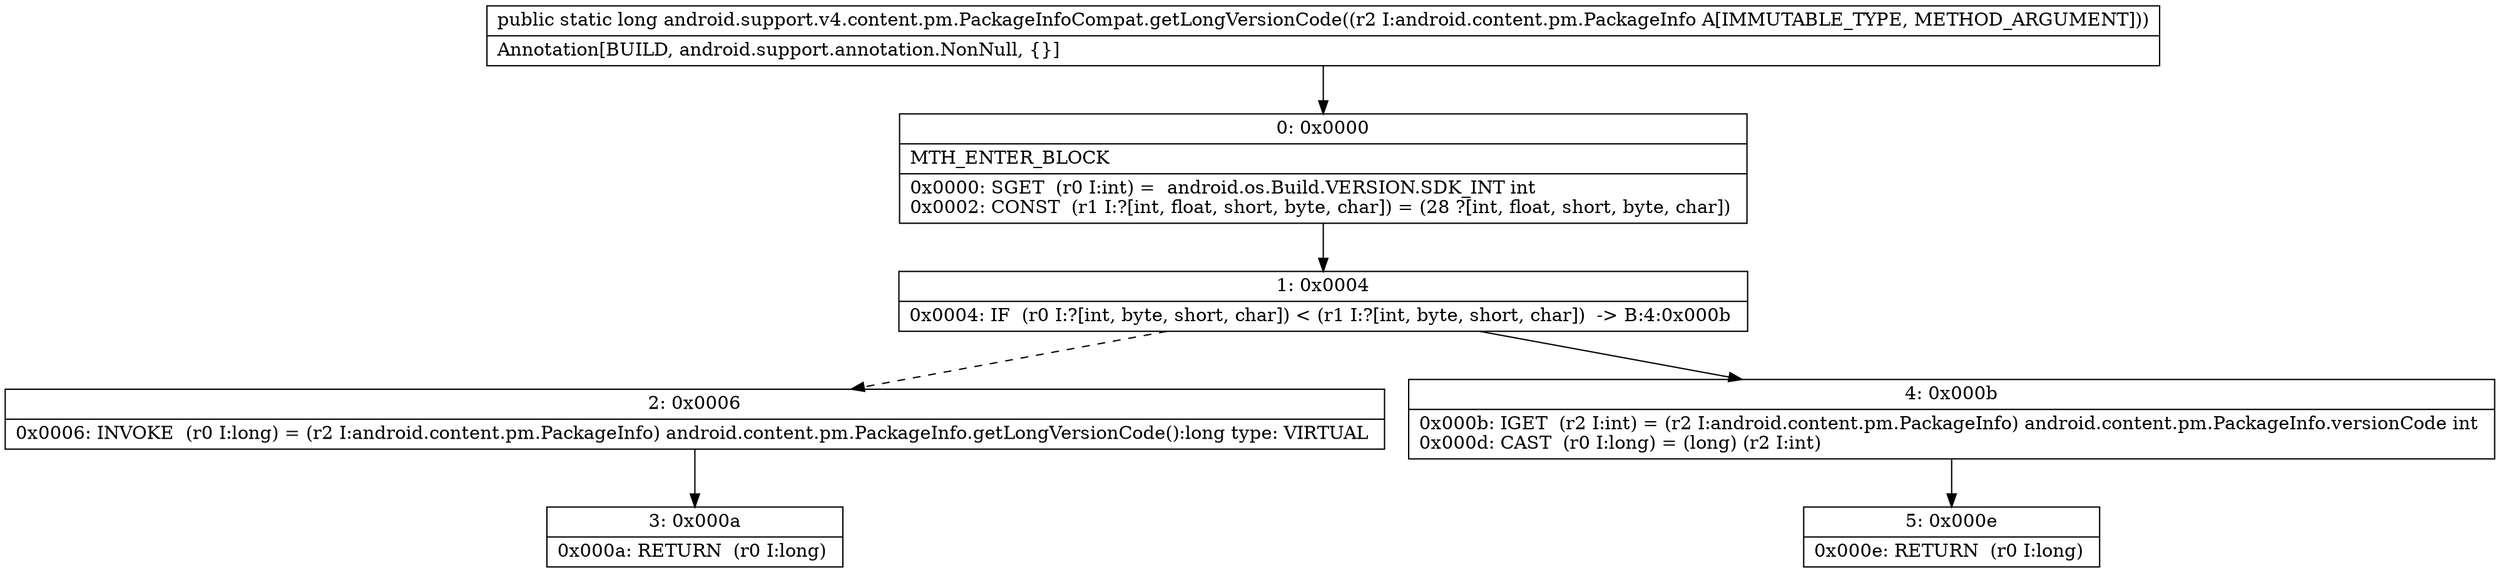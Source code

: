digraph "CFG forandroid.support.v4.content.pm.PackageInfoCompat.getLongVersionCode(Landroid\/content\/pm\/PackageInfo;)J" {
Node_0 [shape=record,label="{0\:\ 0x0000|MTH_ENTER_BLOCK\l|0x0000: SGET  (r0 I:int) =  android.os.Build.VERSION.SDK_INT int \l0x0002: CONST  (r1 I:?[int, float, short, byte, char]) = (28 ?[int, float, short, byte, char]) \l}"];
Node_1 [shape=record,label="{1\:\ 0x0004|0x0004: IF  (r0 I:?[int, byte, short, char]) \< (r1 I:?[int, byte, short, char])  \-\> B:4:0x000b \l}"];
Node_2 [shape=record,label="{2\:\ 0x0006|0x0006: INVOKE  (r0 I:long) = (r2 I:android.content.pm.PackageInfo) android.content.pm.PackageInfo.getLongVersionCode():long type: VIRTUAL \l}"];
Node_3 [shape=record,label="{3\:\ 0x000a|0x000a: RETURN  (r0 I:long) \l}"];
Node_4 [shape=record,label="{4\:\ 0x000b|0x000b: IGET  (r2 I:int) = (r2 I:android.content.pm.PackageInfo) android.content.pm.PackageInfo.versionCode int \l0x000d: CAST  (r0 I:long) = (long) (r2 I:int) \l}"];
Node_5 [shape=record,label="{5\:\ 0x000e|0x000e: RETURN  (r0 I:long) \l}"];
MethodNode[shape=record,label="{public static long android.support.v4.content.pm.PackageInfoCompat.getLongVersionCode((r2 I:android.content.pm.PackageInfo A[IMMUTABLE_TYPE, METHOD_ARGUMENT]))  | Annotation[BUILD, android.support.annotation.NonNull, \{\}]\l}"];
MethodNode -> Node_0;
Node_0 -> Node_1;
Node_1 -> Node_2[style=dashed];
Node_1 -> Node_4;
Node_2 -> Node_3;
Node_4 -> Node_5;
}


